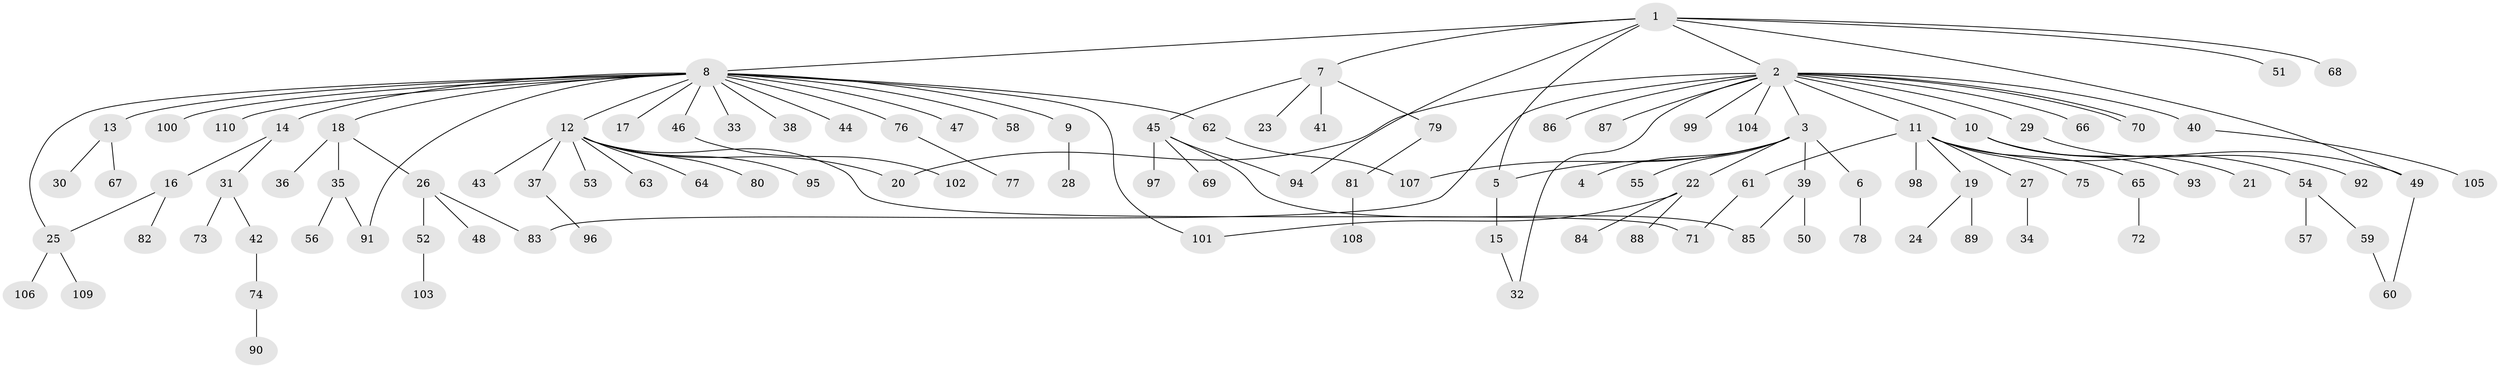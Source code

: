 // Generated by graph-tools (version 1.1) at 2025/35/03/09/25 02:35:17]
// undirected, 110 vertices, 123 edges
graph export_dot {
graph [start="1"]
  node [color=gray90,style=filled];
  1;
  2;
  3;
  4;
  5;
  6;
  7;
  8;
  9;
  10;
  11;
  12;
  13;
  14;
  15;
  16;
  17;
  18;
  19;
  20;
  21;
  22;
  23;
  24;
  25;
  26;
  27;
  28;
  29;
  30;
  31;
  32;
  33;
  34;
  35;
  36;
  37;
  38;
  39;
  40;
  41;
  42;
  43;
  44;
  45;
  46;
  47;
  48;
  49;
  50;
  51;
  52;
  53;
  54;
  55;
  56;
  57;
  58;
  59;
  60;
  61;
  62;
  63;
  64;
  65;
  66;
  67;
  68;
  69;
  70;
  71;
  72;
  73;
  74;
  75;
  76;
  77;
  78;
  79;
  80;
  81;
  82;
  83;
  84;
  85;
  86;
  87;
  88;
  89;
  90;
  91;
  92;
  93;
  94;
  95;
  96;
  97;
  98;
  99;
  100;
  101;
  102;
  103;
  104;
  105;
  106;
  107;
  108;
  109;
  110;
  1 -- 2;
  1 -- 5;
  1 -- 7;
  1 -- 8;
  1 -- 49;
  1 -- 51;
  1 -- 68;
  1 -- 94;
  2 -- 3;
  2 -- 10;
  2 -- 11;
  2 -- 20;
  2 -- 29;
  2 -- 32;
  2 -- 40;
  2 -- 66;
  2 -- 70;
  2 -- 70;
  2 -- 83;
  2 -- 86;
  2 -- 87;
  2 -- 99;
  2 -- 104;
  3 -- 4;
  3 -- 5;
  3 -- 6;
  3 -- 22;
  3 -- 39;
  3 -- 55;
  3 -- 107;
  5 -- 15;
  6 -- 78;
  7 -- 23;
  7 -- 41;
  7 -- 45;
  7 -- 79;
  8 -- 9;
  8 -- 12;
  8 -- 13;
  8 -- 14;
  8 -- 17;
  8 -- 18;
  8 -- 25;
  8 -- 33;
  8 -- 38;
  8 -- 44;
  8 -- 46;
  8 -- 47;
  8 -- 58;
  8 -- 62;
  8 -- 76;
  8 -- 91;
  8 -- 100;
  8 -- 101;
  8 -- 110;
  9 -- 28;
  10 -- 21;
  10 -- 54;
  10 -- 93;
  11 -- 19;
  11 -- 27;
  11 -- 49;
  11 -- 61;
  11 -- 65;
  11 -- 75;
  11 -- 98;
  12 -- 20;
  12 -- 37;
  12 -- 43;
  12 -- 53;
  12 -- 63;
  12 -- 64;
  12 -- 71;
  12 -- 80;
  12 -- 95;
  13 -- 30;
  13 -- 67;
  14 -- 16;
  14 -- 31;
  15 -- 32;
  16 -- 25;
  16 -- 82;
  18 -- 26;
  18 -- 35;
  18 -- 36;
  19 -- 24;
  19 -- 89;
  22 -- 84;
  22 -- 88;
  22 -- 101;
  25 -- 106;
  25 -- 109;
  26 -- 48;
  26 -- 52;
  26 -- 83;
  27 -- 34;
  29 -- 92;
  31 -- 42;
  31 -- 73;
  35 -- 56;
  35 -- 91;
  37 -- 96;
  39 -- 50;
  39 -- 85;
  40 -- 105;
  42 -- 74;
  45 -- 69;
  45 -- 85;
  45 -- 94;
  45 -- 97;
  46 -- 102;
  49 -- 60;
  52 -- 103;
  54 -- 57;
  54 -- 59;
  59 -- 60;
  61 -- 71;
  62 -- 107;
  65 -- 72;
  74 -- 90;
  76 -- 77;
  79 -- 81;
  81 -- 108;
}
